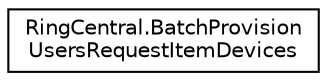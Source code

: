 digraph "Graphical Class Hierarchy"
{
 // LATEX_PDF_SIZE
  edge [fontname="Helvetica",fontsize="10",labelfontname="Helvetica",labelfontsize="10"];
  node [fontname="Helvetica",fontsize="10",shape=record];
  rankdir="LR";
  Node0 [label="RingCentral.BatchProvision\lUsersRequestItemDevices",height=0.2,width=0.4,color="black", fillcolor="white", style="filled",URL="$classRingCentral_1_1BatchProvisionUsersRequestItemDevices.html",tooltip=" "];
}

